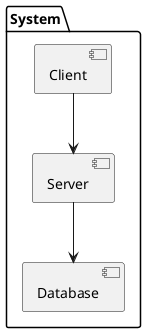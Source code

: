 @startuml
package "System" {
  [Client]
  [Server]
  [Database]
}

Client --> Server
Server --> Database
@enduml
